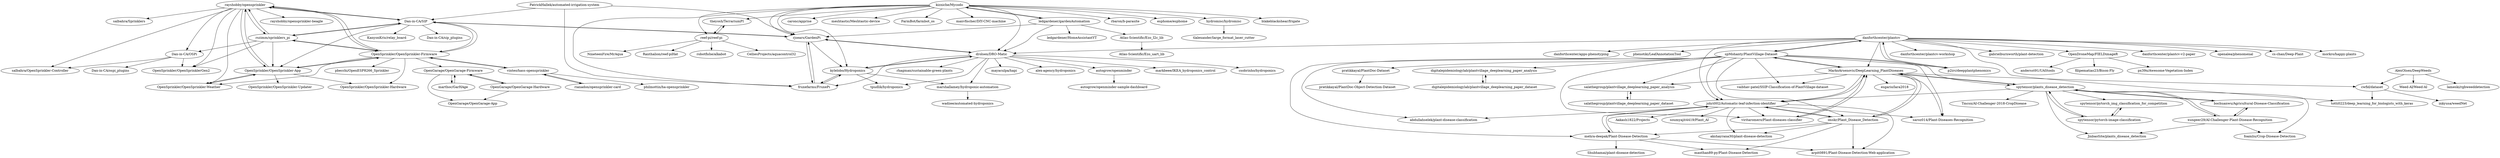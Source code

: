 digraph G {
"Dan-in-CA/OSPi" -> "Dan-in-CA/ospi_plugins"
"Dan-in-CA/OSPi" -> "salbahra/OpenSprinkler-Controller"
"Dan-in-CA/OSPi" -> "OpenSprinkler/OpenSprinklerGen2"
"spMohanty/PlantVillage-Dataset" -> "MarkoArsenovic/DeepLearning_PlantDiseases"
"spMohanty/PlantVillage-Dataset" -> "johri002/Automatic-leaf-infection-identifier"
"spMohanty/PlantVillage-Dataset" -> "viritaromero/Plant-diseases-classifier"
"spMohanty/PlantVillage-Dataset" -> "pratikkayal/PlantDoc-Dataset"
"spMohanty/PlantVillage-Dataset" -> "salathegroup/plantvillage_deeplearning_paper_analysis"
"spMohanty/PlantVillage-Dataset" -> "digitalepidemiologylab/plantvillage_deeplearning_paper_analysis"
"spMohanty/PlantVillage-Dataset" -> "imskr/Plant_Disease_Detection"
"spMohanty/PlantVillage-Dataset" -> "danforthcenter/plantcv"
"spMohanty/PlantVillage-Dataset" -> "vaibhav-patel/SSIP-Classification-of-PlantVillage-dataset"
"spMohanty/PlantVillage-Dataset" -> "abdullahselek/plant-disease-classification"
"spMohanty/PlantVillage-Dataset" -> "spytensor/plants_disease_detection"
"spMohanty/PlantVillage-Dataset" -> "mehra-deepak/Plant-Disease-Detection"
"spMohanty/PlantVillage-Dataset" -> "saroz014/Plant-Diseases-Recognition"
"spMohanty/PlantVillage-Dataset" -> "p2irc/deepplantphenomics"
"mehra-deepak/Plant-Disease-Detection" -> "arpit0891/Plant-Disease-Detection-Web-application"
"mehra-deepak/Plant-Disease-Detection" -> "manthan89-py/Plant-Disease-Detection"
"mehra-deepak/Plant-Disease-Detection" -> "Shubhamai/plant-disease-detection"
"mehra-deepak/Plant-Disease-Detection" -> "johri002/Automatic-leaf-infection-identifier"
"bochuanwu/Agricultural-Disease-Classification" -> "xungeer29/AI-Challenger-Plant-Disease-Recognition"
"bochuanwu/Agricultural-Disease-Classification" -> "spytensor/plants_disease_detection"
"kizniche/Mycodo" -> "ledgardener/gardenAutomation"
"kizniche/Mycodo" -> "rjsears/GardenPi"
"kizniche/Mycodo" -> "drolsen/DRO-Matic"
"kizniche/Mycodo" -> "hydromisc/hydromisc"
"kizniche/Mycodo" -> "rbaron/b-parasite" ["e"=1]
"kizniche/Mycodo" -> "esphome/esphome" ["e"=1]
"kizniche/Mycodo" -> "kylelobo/Hydroponics"
"kizniche/Mycodo" -> "theyosh/TerrariumPI"
"kizniche/Mycodo" -> "blakeblackshear/frigate" ["e"=1]
"kizniche/Mycodo" -> "fruxefarms/FruxePi"
"kizniche/Mycodo" -> "reef-pi/reef-pi"
"kizniche/Mycodo" -> "caronc/apprise" ["e"=1]
"kizniche/Mycodo" -> "meshtastic/Meshtastic-device" ["e"=1]
"kizniche/Mycodo" -> "FarmBot/farmbot_os" ["e"=1]
"kizniche/Mycodo" -> "maxvfischer/DIY-CNC-machine" ["e"=1]
"reef-pi/reef-pi" -> "theyosh/TerrariumPI"
"reef-pi/reef-pi" -> "Ranthalion/reef-piHat"
"reef-pi/reef-pi" -> "robotfishe/alkabot"
"reef-pi/reef-pi" -> "CelliesProjects/aquacontrol32"
"reef-pi/reef-pi" -> "NineteenFire/MrAqua"
"rjsears/GardenPi" -> "drolsen/DRO-Matic"
"rjsears/GardenPi" -> "fruxefarms/FruxePi"
"rjsears/GardenPi" -> "Dan-in-CA/SIP"
"rjsears/GardenPi" -> "kylelobo/Hydroponics"
"hydromisc/hydromisc" -> "tlalexander/large_format_laser_cutter" ["e"=1]
"ledgardener/gardenAutomation" -> "ledgardener/HomeAssistantYT"
"ledgardener/gardenAutomation" -> "rjsears/GardenPi"
"ledgardener/gardenAutomation" -> "drolsen/DRO-Matic"
"ledgardener/gardenAutomation" -> "kizniche/Mycodo"
"ledgardener/gardenAutomation" -> "Atlas-Scientific/Ezo_I2c_lib"
"autogrow/openminder" -> "autogrow/openminder-sample-dashboard"
"Atlas-Scientific/Ezo_I2c_lib" -> "Atlas-Scientific/Ezo_uart_lib"
"digitalepidemiologylab/plantvillage_deeplearning_paper_dataset" -> "digitalepidemiologylab/plantvillage_deeplearning_paper_analysis"
"fruxefarms/FruxePi" -> "kylelobo/Hydroponics"
"fruxefarms/FruxePi" -> "rjsears/GardenPi"
"OpenGarage/OpenGarage-Firmware" -> "OpenGarage/OpenGarage-Hardware"
"OpenGarage/OpenGarage-Firmware" -> "OpenGarage/OpenGarage-App"
"OpenGarage/OpenGarage-Firmware" -> "marthoc/GarHAge"
"marthoc/GarHAge" -> "OpenGarage/OpenGarage-Firmware"
"PatrickHallek/automated-irrigation-system" -> "rjsears/GardenPi"
"PatrickHallek/automated-irrigation-system" -> "Dan-in-CA/SIP"
"PatrickHallek/automated-irrigation-system" -> "fruxefarms/FruxePi"
"theyosh/TerrariumPI" -> "reef-pi/reef-pi"
"Dan-in-CA/SIP" -> "rszimm/sprinklers_pi"
"Dan-in-CA/SIP" -> "Dan-in-CA/sip_plugins"
"Dan-in-CA/SIP" -> "rjsears/GardenPi"
"Dan-in-CA/SIP" -> "OpenSprinkler/OpenSprinkler-App"
"Dan-in-CA/SIP" -> "rayshobby/opensprinkler"
"Dan-in-CA/SIP" -> "OpenSprinkler/OpenSprinkler-Firmware"
"Dan-in-CA/SIP" -> "KanyonKris/relay_board"
"spytensor/plants_disease_detection" -> "xungeer29/AI-Challenger-Plant-Disease-Recognition"
"spytensor/plants_disease_detection" -> "bochuanwu/Agricultural-Disease-Classification"
"spytensor/plants_disease_detection" -> "JinbaoSite/plants_disease_detection"
"spytensor/plants_disease_detection" -> "MarkoArsenovic/DeepLearning_PlantDiseases"
"spytensor/plants_disease_detection" -> "foamliu/Crop-Disease-Detection"
"spytensor/plants_disease_detection" -> "spytensor/pytorch-image-classification"
"spytensor/plants_disease_detection" -> "Tmcsn/AI-Challenger-2018-CropDisease"
"spytensor/plants_disease_detection" -> "johri002/Automatic-leaf-infection-identifier"
"spytensor/plants_disease_detection" -> "spytensor/pytorch_img_classification_for_competition"
"danforthcenter/plantcv" -> "p2irc/deepplantphenomics"
"danforthcenter/plantcv" -> "danforthcenter/plantcv-workshop"
"danforthcenter/plantcv" -> "totti0223/deep_learning_for_biologists_with_keras"
"danforthcenter/plantcv" -> "johri002/Automatic-leaf-infection-identifier"
"danforthcenter/plantcv" -> "MarkoArsenovic/DeepLearning_PlantDiseases"
"danforthcenter/plantcv" -> "gabrielburnworth/plant-detection"
"danforthcenter/plantcv" -> "OpenDroneMap/FIELDimageR"
"danforthcenter/plantcv" -> "drolsen/DRO-Matic"
"danforthcenter/plantcv" -> "spMohanty/PlantVillage-Dataset"
"danforthcenter/plantcv" -> "danforthcenter/plantcv-v2-paper"
"danforthcenter/plantcv" -> "openalea/phenomenal"
"danforthcenter/plantcv" -> "cs-chan/Deep-Plant"
"danforthcenter/plantcv" -> "morkro/happy-plants" ["e"=1]
"danforthcenter/plantcv" -> "danforthcenter/apps-phenotyping"
"danforthcenter/plantcv" -> "phenotiki/LeafAnnotationTool"
"salathegroup/plantvillage_deeplearning_paper_analysis" -> "salathegroup/plantvillage_deeplearning_paper_dataset"
"salathegroup/plantvillage_deeplearning_paper_dataset" -> "salathegroup/plantvillage_deeplearning_paper_analysis"
"drolsen/DRO-Matic" -> "marshallamey/hydroponic-automation"
"drolsen/DRO-Matic" -> "mayaculpa/hapi"
"drolsen/DRO-Matic" -> "kylelobo/Hydroponics"
"drolsen/DRO-Matic" -> "alex-agency/hydroponics"
"drolsen/DRO-Matic" -> "rjsears/GardenPi"
"drolsen/DRO-Matic" -> "tpudlik/hydroponics"
"drolsen/DRO-Matic" -> "autogrow/openminder"
"drolsen/DRO-Matic" -> "fruxefarms/FruxePi"
"drolsen/DRO-Matic" -> "markbeee/IKEA_hydroponics_control"
"drolsen/DRO-Matic" -> "csobrinho/hydroponics"
"drolsen/DRO-Matic" -> "rhagman/sustainable-green-plants"
"kylelobo/Hydroponics" -> "tpudlik/hydroponics"
"kylelobo/Hydroponics" -> "marshallamey/hydroponic-automation"
"kylelobo/Hydroponics" -> "drolsen/DRO-Matic"
"kylelobo/Hydroponics" -> "fruxefarms/FruxePi"
"marshallamey/hydroponic-automation" -> "wadzee/automated-hydroponics"
"MarkoArsenovic/DeepLearning_PlantDiseases" -> "johri002/Automatic-leaf-infection-identifier"
"MarkoArsenovic/DeepLearning_PlantDiseases" -> "viritaromero/Plant-diseases-classifier"
"MarkoArsenovic/DeepLearning_PlantDiseases" -> "salathegroup/plantvillage_deeplearning_paper_analysis"
"MarkoArsenovic/DeepLearning_PlantDiseases" -> "spMohanty/PlantVillage-Dataset"
"MarkoArsenovic/DeepLearning_PlantDiseases" -> "spytensor/plants_disease_detection"
"MarkoArsenovic/DeepLearning_PlantDiseases" -> "imskr/Plant_Disease_Detection"
"MarkoArsenovic/DeepLearning_PlantDiseases" -> "saroz014/Plant-Diseases-Recognition"
"MarkoArsenovic/DeepLearning_PlantDiseases" -> "vaibhav-patel/SSIP-Classification-of-PlantVillage-dataset"
"MarkoArsenovic/DeepLearning_PlantDiseases" -> "esgario/lara2018"
"MarkoArsenovic/DeepLearning_PlantDiseases" -> "cwfid/dataset"
"imskr/Plant_Disease_Detection" -> "johri002/Automatic-leaf-infection-identifier"
"imskr/Plant_Disease_Detection" -> "arpit0891/Plant-Disease-Detection-Web-application"
"imskr/Plant_Disease_Detection" -> "MarkoArsenovic/DeepLearning_PlantDiseases"
"imskr/Plant_Disease_Detection" -> "manthan89-py/Plant-Disease-Detection"
"imskr/Plant_Disease_Detection" -> "mehra-deepak/Plant-Disease-Detection"
"imskr/Plant_Disease_Detection" -> "akshayrana30/plant-disease-detection"
"spytensor/pytorch-image-classification" -> "spytensor/pytorch_img_classification_for_competition"
"spytensor/pytorch-image-classification" -> "spytensor/plants_disease_detection"
"OpenSprinkler/OpenSprinkler-Firmware" -> "OpenSprinkler/OpenSprinkler-App"
"OpenSprinkler/OpenSprinkler-Firmware" -> "rayshobby/opensprinkler"
"OpenSprinkler/OpenSprinkler-Firmware" -> "OpenSprinkler/OpenSprinkler-Weather"
"OpenSprinkler/OpenSprinkler-Firmware" -> "vinteo/hass-opensprinkler"
"OpenSprinkler/OpenSprinkler-Firmware" -> "OpenSprinkler/OpenSprinkler-Hardware"
"OpenSprinkler/OpenSprinkler-Firmware" -> "rszimm/sprinklers_pi"
"OpenSprinkler/OpenSprinkler-Firmware" -> "Dan-in-CA/SIP"
"OpenSprinkler/OpenSprinkler-Firmware" -> "OpenGarage/OpenGarage-Firmware"
"OpenSprinkler/OpenSprinkler-Firmware" -> "pbecchi/OpenESP8266_Sprinkler"
"cwfid/dataset" -> "inkyusa/weedNet"
"cwfid/dataset" -> "totti0223/deep_learning_for_biologists_with_keras"
"rayshobby/opensprinkler" -> "OpenSprinkler/OpenSprinkler-App"
"rayshobby/opensprinkler" -> "OpenSprinkler/OpenSprinkler-Firmware"
"rayshobby/opensprinkler" -> "Dan-in-CA/OSPi"
"rayshobby/opensprinkler" -> "rszimm/sprinklers_pi"
"rayshobby/opensprinkler" -> "salbahra/OpenSprinkler-Controller"
"rayshobby/opensprinkler" -> "OpenSprinkler/OpenSprinklerGen2"
"rayshobby/opensprinkler" -> "rayshobby/opensprinkler-beagle"
"rayshobby/opensprinkler" -> "salbahra/Sprinklers"
"rayshobby/opensprinkler" -> "Dan-in-CA/SIP"
"rayshobby/opensprinkler" -> "OpenSprinkler/OpenSprinkler-Weather"
"xungeer29/AI-Challenger-Plant-Disease-Recognition" -> "spytensor/plants_disease_detection"
"xungeer29/AI-Challenger-Plant-Disease-Recognition" -> "bochuanwu/Agricultural-Disease-Classification"
"xungeer29/AI-Challenger-Plant-Disease-Recognition" -> "JinbaoSite/plants_disease_detection"
"xungeer29/AI-Challenger-Plant-Disease-Recognition" -> "foamliu/Crop-Disease-Detection"
"johri002/Automatic-leaf-infection-identifier" -> "imskr/Plant_Disease_Detection"
"johri002/Automatic-leaf-infection-identifier" -> "MarkoArsenovic/DeepLearning_PlantDiseases"
"johri002/Automatic-leaf-infection-identifier" -> "mehra-deepak/Plant-Disease-Detection"
"johri002/Automatic-leaf-infection-identifier" -> "viritaromero/Plant-diseases-classifier"
"johri002/Automatic-leaf-infection-identifier" -> "saroz014/Plant-Diseases-Recognition"
"johri002/Automatic-leaf-infection-identifier" -> "Aakash1822/Projects"
"johri002/Automatic-leaf-infection-identifier" -> "soumyajit4419/Plant_AI"
"johri002/Automatic-leaf-infection-identifier" -> "akshayrana30/plant-disease-detection"
"johri002/Automatic-leaf-infection-identifier" -> "abdullahselek/plant-disease-classification"
"johri002/Automatic-leaf-infection-identifier" -> "arpit0891/Plant-Disease-Detection-Web-application"
"spytensor/pytorch_img_classification_for_competition" -> "spytensor/pytorch-image-classification"
"OpenDroneMap/FIELDimageR" -> "andersst91/UAStools"
"OpenDroneMap/FIELDimageR" -> "filipematias23/Bison-Fly"
"OpenDroneMap/FIELDimageR" -> "px39n/Awesome-Vegetation-Index" ["e"=1]
"p2irc/deepplantphenomics" -> "danforthcenter/plantcv"
"rszimm/sprinklers_pi" -> "Dan-in-CA/SIP"
"rszimm/sprinklers_pi" -> "rayshobby/opensprinkler"
"rszimm/sprinklers_pi" -> "OpenSprinkler/OpenSprinkler-Firmware"
"rszimm/sprinklers_pi" -> "Dan-in-CA/OSPi"
"rszimm/sprinklers_pi" -> "OpenSprinkler/OpenSprinkler-App"
"rszimm/sprinklers_pi" -> "OpenSprinkler/OpenSprinklerGen2"
"digitalepidemiologylab/plantvillage_deeplearning_paper_analysis" -> "digitalepidemiologylab/plantvillage_deeplearning_paper_dataset"
"pratikkayal/PlantDoc-Dataset" -> "pratikkayal/PlantDoc-Object-Detection-Dataset"
"AlexOlsen/DeepWeeds" -> "cwfid/dataset"
"AlexOlsen/DeepWeeds" -> "Weed-AI/Weed-AI" ["e"=1]
"AlexOlsen/DeepWeeds" -> "lameski/rgbweeddetection"
"viritaromero/Plant-diseases-classifier" -> "MarkoArsenovic/DeepLearning_PlantDiseases"
"OpenSprinkler/OpenSprinkler-App" -> "OpenSprinkler/OpenSprinkler-Weather"
"OpenSprinkler/OpenSprinkler-App" -> "OpenSprinkler/OpenSprinkler-Firmware"
"OpenSprinkler/OpenSprinkler-App" -> "rayshobby/opensprinkler"
"OpenSprinkler/OpenSprinkler-App" -> "OpenSprinkler/OpenSprinkler-Hardware"
"OpenSprinkler/OpenSprinkler-App" -> "OpenSprinkler/OpenSprinkler-Updater"
"OpenSprinkler/OpenSprinkler-Weather" -> "OpenSprinkler/OpenSprinkler-App"
"rianadon/opensprinkler-card" -> "vinteo/hass-opensprinkler"
"vinteo/hass-opensprinkler" -> "rianadon/opensprinkler-card"
"vinteo/hass-opensprinkler" -> "philmottin/ha-opensprinkler"
"vinteo/hass-opensprinkler" -> "OpenSprinkler/OpenSprinkler-Firmware"
"OpenGarage/OpenGarage-Hardware" -> "OpenGarage/OpenGarage-App"
"OpenGarage/OpenGarage-Hardware" -> "OpenGarage/OpenGarage-Firmware"
"Dan-in-CA/OSPi" ["l"="-40.24,41.538"]
"Dan-in-CA/ospi_plugins" ["l"="-40.221,41.529"]
"salbahra/OpenSprinkler-Controller" ["l"="-40.228,41.55"]
"OpenSprinkler/OpenSprinklerGen2" ["l"="-40.257,41.535"]
"spMohanty/PlantVillage-Dataset" ["l"="-40.418,41.303"]
"MarkoArsenovic/DeepLearning_PlantDiseases" ["l"="-40.415,41.287"]
"johri002/Automatic-leaf-infection-identifier" ["l"="-40.402,41.292"]
"viritaromero/Plant-diseases-classifier" ["l"="-40.394,41.306"]
"pratikkayal/PlantDoc-Dataset" ["l"="-40.473,41.314"]
"salathegroup/plantvillage_deeplearning_paper_analysis" ["l"="-40.421,41.27"]
"digitalepidemiologylab/plantvillage_deeplearning_paper_analysis" ["l"="-40.395,41.258"]
"imskr/Plant_Disease_Detection" ["l"="-40.39,41.277"]
"danforthcenter/plantcv" ["l"="-40.402,41.345"]
"vaibhav-patel/SSIP-Classification-of-PlantVillage-dataset" ["l"="-40.433,41.286"]
"abdullahselek/plant-disease-classification" ["l"="-40.435,41.295"]
"spytensor/plants_disease_detection" ["l"="-40.449,41.259"]
"mehra-deepak/Plant-Disease-Detection" ["l"="-40.374,41.286"]
"saroz014/Plant-Diseases-Recognition" ["l"="-40.437,41.307"]
"p2irc/deepplantphenomics" ["l"="-40.422,41.332"]
"arpit0891/Plant-Disease-Detection-Web-application" ["l"="-40.371,41.273"]
"manthan89-py/Plant-Disease-Detection" ["l"="-40.359,41.263"]
"Shubhamai/plant-disease-detection" ["l"="-40.344,41.279"]
"bochuanwu/Agricultural-Disease-Classification" ["l"="-40.439,41.242"]
"xungeer29/AI-Challenger-Plant-Disease-Recognition" ["l"="-40.454,41.236"]
"kizniche/Mycodo" ["l"="-40.418,41.512"]
"ledgardener/gardenAutomation" ["l"="-40.413,41.485"]
"rjsears/GardenPi" ["l"="-40.359,41.504"]
"drolsen/DRO-Matic" ["l"="-40.382,41.463"]
"hydromisc/hydromisc" ["l"="-40.426,41.554"]
"rbaron/b-parasite" ["l"="-39.311,40.234"]
"esphome/esphome" ["l"="-39.354,40.258"]
"kylelobo/Hydroponics" ["l"="-40.376,41.484"]
"theyosh/TerrariumPI" ["l"="-40.469,41.52"]
"blakeblackshear/frigate" ["l"="-39.296,40.166"]
"fruxefarms/FruxePi" ["l"="-40.378,41.5"]
"reef-pi/reef-pi" ["l"="-40.481,41.538"]
"caronc/apprise" ["l"="-32.551,-22.907"]
"meshtastic/Meshtastic-device" ["l"="-37.017,41.686"]
"FarmBot/farmbot_os" ["l"="43.668,-25.81"]
"maxvfischer/DIY-CNC-machine" ["l"="-12.477,-17.984"]
"Ranthalion/reef-piHat" ["l"="-40.501,41.544"]
"robotfishe/alkabot" ["l"="-40.484,41.558"]
"CelliesProjects/aquacontrol32" ["l"="-40.506,41.557"]
"NineteenFire/MrAqua" ["l"="-40.51,41.534"]
"Dan-in-CA/SIP" ["l"="-40.303,41.545"]
"tlalexander/large_format_laser_cutter" ["l"="-12.541,-17.949"]
"ledgardener/HomeAssistantYT" ["l"="-40.43,41.472"]
"Atlas-Scientific/Ezo_I2c_lib" ["l"="-40.45,41.476"]
"autogrow/openminder" ["l"="-40.362,41.444"]
"autogrow/openminder-sample-dashboard" ["l"="-40.348,41.432"]
"Atlas-Scientific/Ezo_uart_lib" ["l"="-40.471,41.47"]
"digitalepidemiologylab/plantvillage_deeplearning_paper_dataset" ["l"="-40.387,41.242"]
"OpenGarage/OpenGarage-Firmware" ["l"="-40.216,41.612"]
"OpenGarage/OpenGarage-Hardware" ["l"="-40.191,41.617"]
"OpenGarage/OpenGarage-App" ["l"="-40.191,41.604"]
"marthoc/GarHAge" ["l"="-40.208,41.634"]
"PatrickHallek/automated-irrigation-system" ["l"="-40.339,41.524"]
"rszimm/sprinklers_pi" ["l"="-40.275,41.546"]
"Dan-in-CA/sip_plugins" ["l"="-40.322,41.561"]
"OpenSprinkler/OpenSprinkler-App" ["l"="-40.281,41.566"]
"rayshobby/opensprinkler" ["l"="-40.26,41.556"]
"OpenSprinkler/OpenSprinkler-Firmware" ["l"="-40.271,41.578"]
"KanyonKris/relay_board" ["l"="-40.324,41.549"]
"JinbaoSite/plants_disease_detection" ["l"="-40.439,41.226"]
"foamliu/Crop-Disease-Detection" ["l"="-40.466,41.245"]
"spytensor/pytorch-image-classification" ["l"="-40.484,41.259"]
"Tmcsn/AI-Challenger-2018-CropDisease" ["l"="-40.474,41.233"]
"spytensor/pytorch_img_classification_for_competition" ["l"="-40.496,41.246"]
"danforthcenter/plantcv-workshop" ["l"="-40.397,41.363"]
"totti0223/deep_learning_for_biologists_with_keras" ["l"="-40.358,41.33"]
"gabrielburnworth/plant-detection" ["l"="-40.413,41.371"]
"OpenDroneMap/FIELDimageR" ["l"="-40.446,41.364"]
"danforthcenter/plantcv-v2-paper" ["l"="-40.419,41.355"]
"openalea/phenomenal" ["l"="-40.371,41.35"]
"cs-chan/Deep-Plant" ["l"="-40.372,41.368"]
"morkro/happy-plants" ["l"="43.699,-25.754"]
"danforthcenter/apps-phenotyping" ["l"="-40.382,41.34"]
"phenotiki/LeafAnnotationTool" ["l"="-40.386,41.357"]
"salathegroup/plantvillage_deeplearning_paper_dataset" ["l"="-40.418,41.252"]
"marshallamey/hydroponic-automation" ["l"="-40.348,41.472"]
"mayaculpa/hapi" ["l"="-40.41,41.442"]
"alex-agency/hydroponics" ["l"="-40.407,41.458"]
"tpudlik/hydroponics" ["l"="-40.364,41.47"]
"markbeee/IKEA_hydroponics_control" ["l"="-40.39,41.445"]
"csobrinho/hydroponics" ["l"="-40.376,41.436"]
"rhagman/sustainable-green-plants" ["l"="-40.344,41.451"]
"wadzee/automated-hydroponics" ["l"="-40.323,41.469"]
"esgario/lara2018" ["l"="-40.442,41.276"]
"cwfid/dataset" ["l"="-40.343,41.304"]
"akshayrana30/plant-disease-detection" ["l"="-40.402,41.269"]
"OpenSprinkler/OpenSprinkler-Weather" ["l"="-40.253,41.571"]
"vinteo/hass-opensprinkler" ["l"="-40.268,41.607"]
"OpenSprinkler/OpenSprinkler-Hardware" ["l"="-40.295,41.584"]
"pbecchi/OpenESP8266_Sprinkler" ["l"="-40.29,41.599"]
"inkyusa/weedNet" ["l"="-40.319,41.293"]
"rayshobby/opensprinkler-beagle" ["l"="-40.287,41.555"]
"salbahra/Sprinklers" ["l"="-40.231,41.564"]
"Aakash1822/Projects" ["l"="-40.374,41.302"]
"soumyajit4419/Plant_AI" ["l"="-40.451,41.29"]
"andersst91/UAStools" ["l"="-40.459,41.378"]
"filipematias23/Bison-Fly" ["l"="-40.473,41.366"]
"px39n/Awesome-Vegetation-Index" ["l"="43.57,-25.727"]
"pratikkayal/PlantDoc-Object-Detection-Dataset" ["l"="-40.501,41.317"]
"AlexOlsen/DeepWeeds" ["l"="-40.298,41.305"]
"Weed-AI/Weed-AI" ["l"="30.913,41.848"]
"lameski/rgbweeddetection" ["l"="-40.273,41.303"]
"OpenSprinkler/OpenSprinkler-Updater" ["l"="-40.303,41.572"]
"rianadon/opensprinkler-card" ["l"="-40.277,41.623"]
"philmottin/ha-opensprinkler" ["l"="-40.259,41.624"]
}